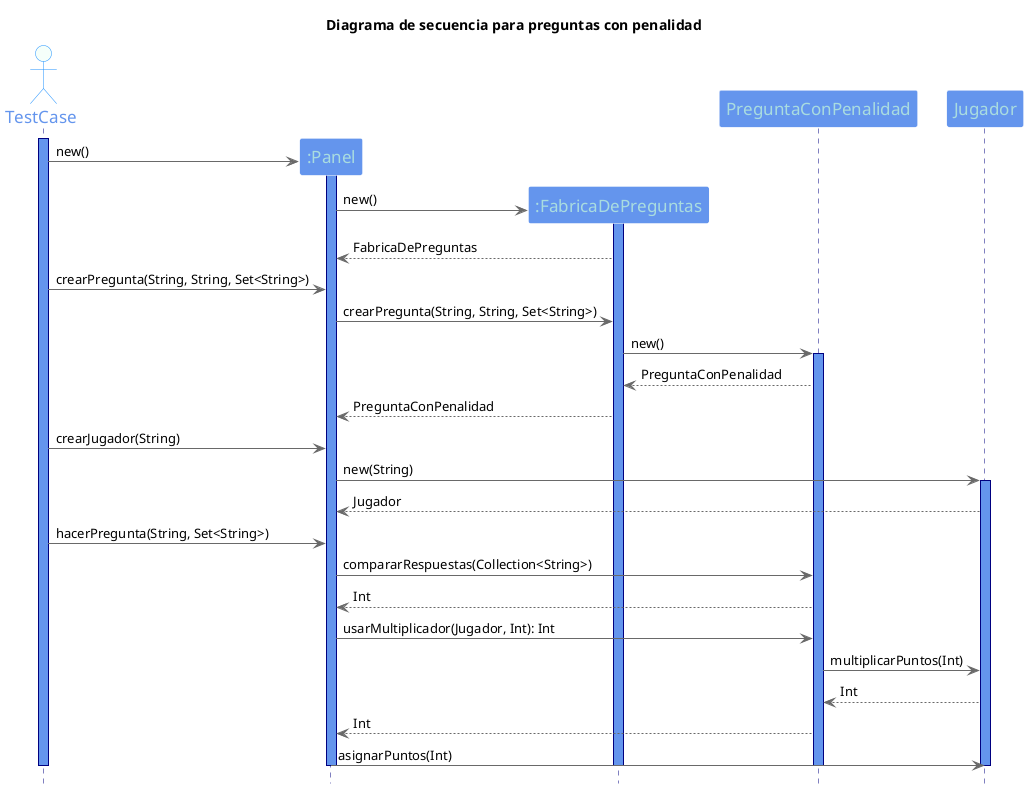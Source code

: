 @startuml

title Diagrama de secuencia para preguntas con penalidad

hide footbox
skinparam backgroundColor white

skinparam sequence {
ArrowColor DimGray
ActorBorderColor DodgerBlue
LifeLineBorderColor Navy
LifeLineBackgroundColor CornflowerBlue
ParticipantBorderColor LighSlateGray
ParticipantBackgroundColor CornflowerBlue
ParticipantFontName Impact
ParticipantFontSize 17
ParticipantFontColor #A9DCDF
ActorBackgroundColor mintCream
ActorFontColor CornflowerBlue
ActorFontSize 17
ActorFontName Aapex
}

actor TestCase
activate TestCase

participant ":Panel" as Panel
create Panel
TestCase -> Panel : new()
activate Panel

participant ":FabricaDePreguntas" as FabricaDePreguntas
create FabricaDePreguntas
Panel -> FabricaDePreguntas :  new()
activate FabricaDePreguntas
FabricaDePreguntas --> Panel : FabricaDePreguntas

TestCase -> Panel : crearPregunta(String, String, Set<String>)

Panel -> FabricaDePreguntas : crearPregunta(String, String, Set<String>)

FabricaDePreguntas -> PreguntaConPenalidad: new()
activate PreguntaConPenalidad
PreguntaConPenalidad --> FabricaDePreguntas: PreguntaConPenalidad
FabricaDePreguntas --> Panel: PreguntaConPenalidad

TestCase -> Panel: crearJugador(String)
Panel -> Jugador: new(String)
activate Jugador
Jugador --> Panel: Jugador

TestCase -> Panel: hacerPregunta(String, Set<String>)
Panel -> PreguntaConPenalidad: compararRespuestas(Collection<String>)
PreguntaConPenalidad --> Panel: Int
Panel -> PreguntaConPenalidad: usarMultiplicador(Jugador, Int): Int
PreguntaConPenalidad -> Jugador: multiplicarPuntos(Int)
Jugador --> PreguntaConPenalidad: Int
PreguntaConPenalidad --> Panel: Int
Panel -> Jugador: asignarPuntos(Int)


deactivate PreguntaConPenalidad
deactivate Jugador
deactivate FabricaDePreguntas
deactivate Panel
deactivate TestCase

@enduml